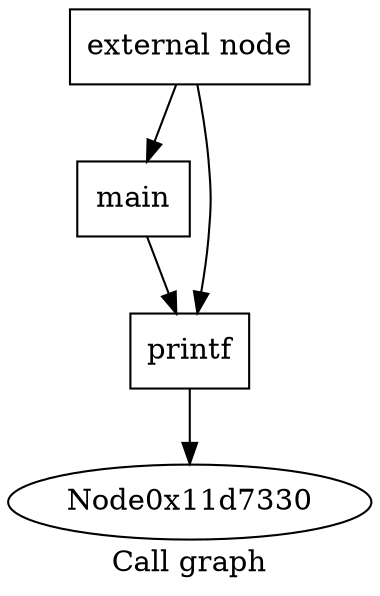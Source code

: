 digraph "Call graph" {
	label="Call graph";

	Node0x11d7300 [shape=record,label="{external node}"];
	Node0x11d7300 -> Node0x11d73a0;
	Node0x11d7300 -> Node0x11d7440;
	Node0x11d73a0 [shape=record,label="{main}"];
	Node0x11d73a0 -> Node0x11d7440;
	Node0x11d7440 [shape=record,label="{printf}"];
	Node0x11d7440 -> Node0x11d7330;
}
